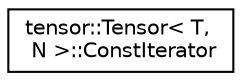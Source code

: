 digraph "Graphical Class Hierarchy"
{
  edge [fontname="Helvetica",fontsize="10",labelfontname="Helvetica",labelfontsize="10"];
  node [fontname="Helvetica",fontsize="10",shape=record];
  rankdir="LR";
  Node1 [label="tensor::Tensor\< T,\l N \>::ConstIterator",height=0.2,width=0.4,color="black", fillcolor="white", style="filled",URL="$classtensor_1_1Tensor_1_1ConstIterator.html"];
}
